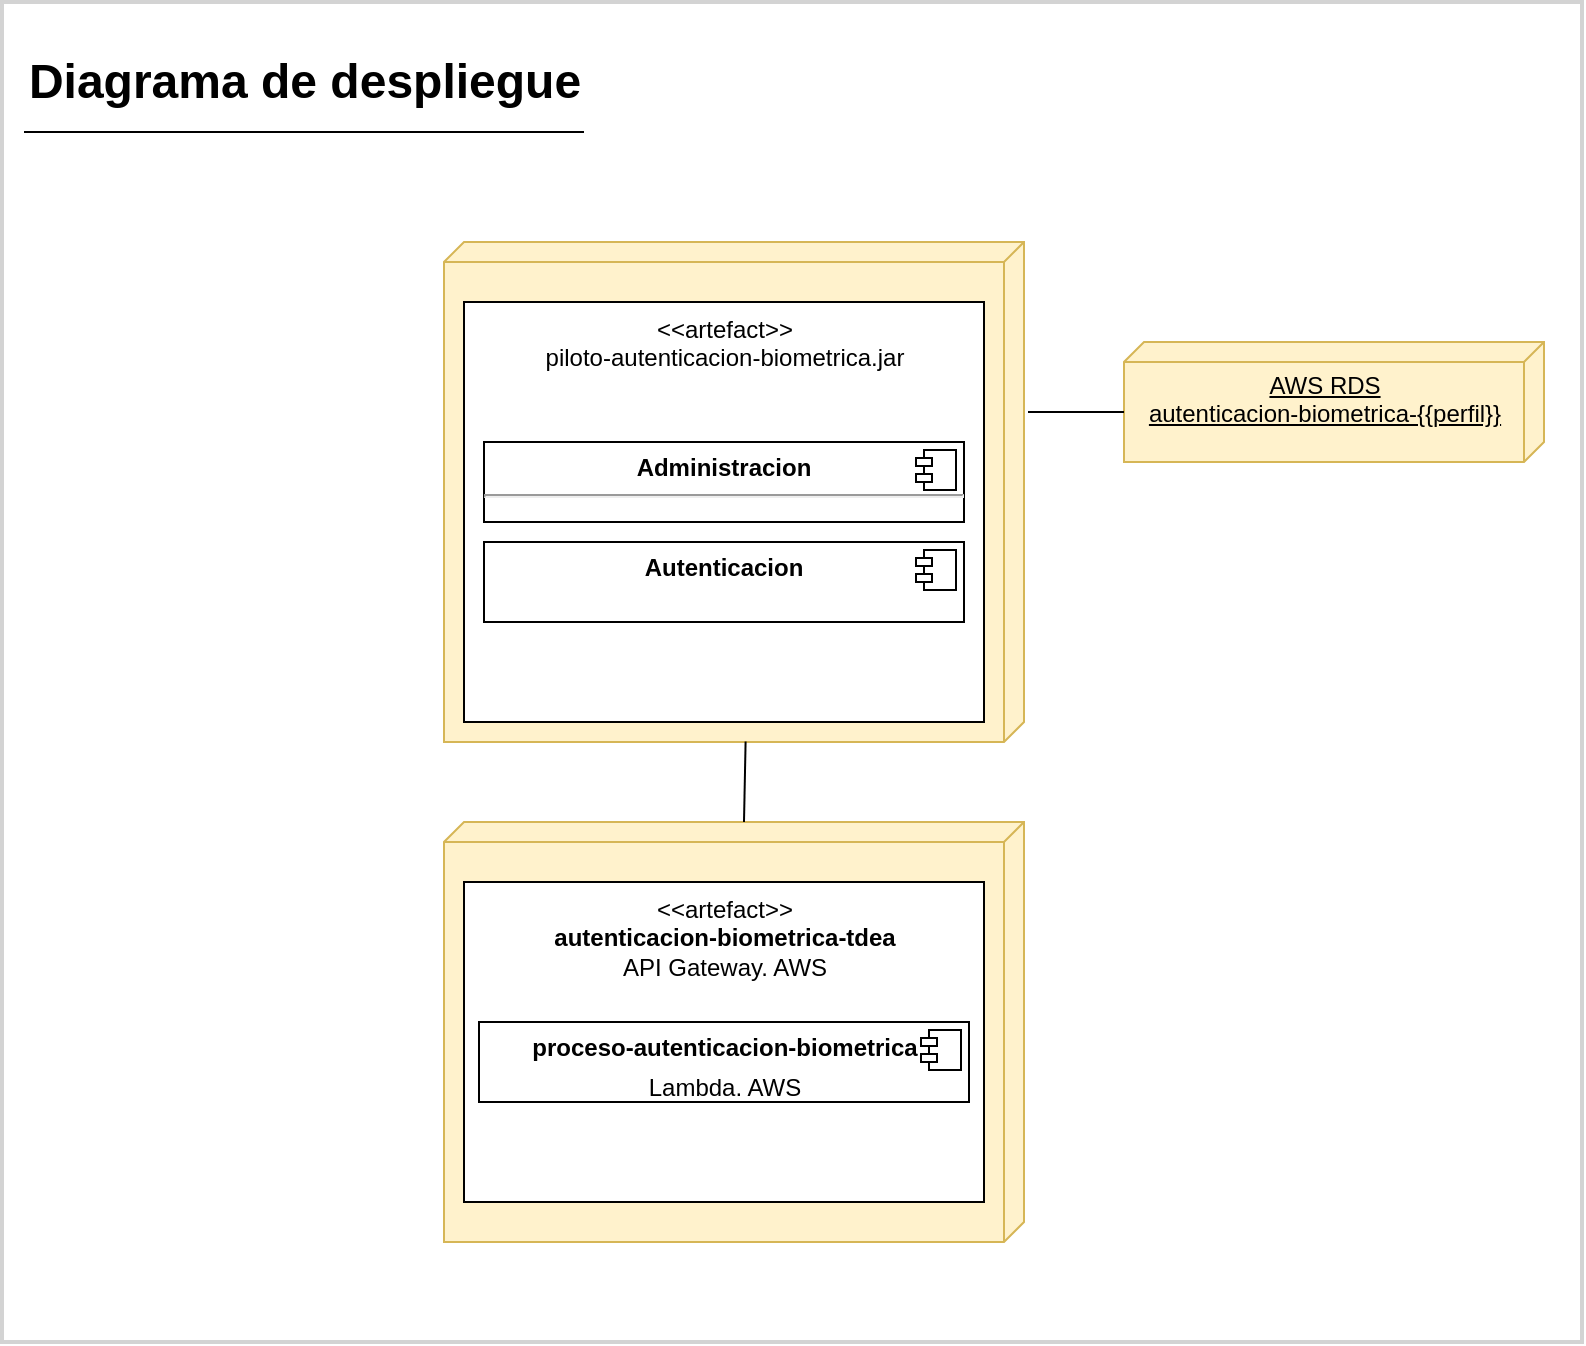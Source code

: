 <mxfile version="15.2.9" type="github">
  <diagram id="VDdS1Ym82Mv0rxRFRpkZ" name="Page-1">
    <mxGraphModel dx="1021" dy="529" grid="1" gridSize="10" guides="1" tooltips="1" connect="1" arrows="1" fold="1" page="1" pageScale="1" pageWidth="827" pageHeight="1169" math="0" shadow="0">
      <root>
        <mxCell id="0" />
        <mxCell id="1" parent="0" />
        <mxCell id="L4K-rOw-liugyd5PohJu-1" value="" style="rounded=0;whiteSpace=wrap;html=1;fillColor=none;strokeColor=#d3d3d3;strokeWidth=2;" vertex="1" parent="1">
          <mxGeometry x="19" y="20" width="790" height="670" as="geometry" />
        </mxCell>
        <mxCell id="L4K-rOw-liugyd5PohJu-2" value="Diagrama de despliegue" style="text;strokeColor=none;fillColor=none;html=1;fontSize=24;fontStyle=1;verticalAlign=middle;align=center;" vertex="1" parent="1">
          <mxGeometry x="30" y="40" width="280" height="40" as="geometry" />
        </mxCell>
        <mxCell id="L4K-rOw-liugyd5PohJu-3" value="" style="line;strokeWidth=1;rotatable=0;dashed=0;labelPosition=right;align=left;verticalAlign=middle;spacingTop=0;spacingLeft=6;points=[];portConstraint=eastwest;" vertex="1" parent="1">
          <mxGeometry x="30" y="80" width="280" height="10" as="geometry" />
        </mxCell>
        <mxCell id="L4K-rOw-liugyd5PohJu-6" value="" style="verticalAlign=top;align=left;spacingTop=8;spacingLeft=2;spacingRight=12;shape=cube;size=10;direction=south;fontStyle=4;html=1;fillColor=#fff2cc;strokeColor=#d6b656;" vertex="1" parent="1">
          <mxGeometry x="240" y="140" width="290" height="250" as="geometry" />
        </mxCell>
        <mxCell id="L4K-rOw-liugyd5PohJu-7" value="&amp;lt;&amp;lt;artefact&amp;gt;&amp;gt;&lt;br&gt;piloto-autenticacion-biometrica.jar" style="html=1;verticalAlign=top;" vertex="1" parent="1">
          <mxGeometry x="250" y="170" width="260" height="210" as="geometry" />
        </mxCell>
        <mxCell id="L4K-rOw-liugyd5PohJu-8" value="AWS RDS&lt;br&gt;autenticacion-biometrica-{{perfil}}" style="verticalAlign=top;align=center;spacingTop=8;spacingLeft=2;spacingRight=12;shape=cube;size=10;direction=south;fontStyle=4;html=1;fillColor=#fff2cc;strokeColor=#d6b656;" vertex="1" parent="1">
          <mxGeometry x="580" y="190" width="210" height="60" as="geometry" />
        </mxCell>
        <mxCell id="L4K-rOw-liugyd5PohJu-9" value="&lt;p style=&quot;margin: 0px ; margin-top: 6px ; text-align: center&quot;&gt;&lt;b&gt;Administracion&lt;/b&gt;&lt;/p&gt;&lt;hr&gt;&lt;p style=&quot;margin: 0px ; margin-left: 8px&quot;&gt;&lt;br&gt;&lt;/p&gt;" style="align=left;overflow=fill;html=1;dropTarget=0;" vertex="1" parent="1">
          <mxGeometry x="260" y="240" width="240" height="40" as="geometry" />
        </mxCell>
        <mxCell id="L4K-rOw-liugyd5PohJu-10" value="" style="shape=component;jettyWidth=8;jettyHeight=4;" vertex="1" parent="L4K-rOw-liugyd5PohJu-9">
          <mxGeometry x="1" width="20" height="20" relative="1" as="geometry">
            <mxPoint x="-24" y="4" as="offset" />
          </mxGeometry>
        </mxCell>
        <mxCell id="L4K-rOw-liugyd5PohJu-11" value="&lt;p style=&quot;margin: 0px ; margin-top: 6px ; text-align: center&quot;&gt;&lt;b&gt;Autenticacion&lt;/b&gt;&lt;/p&gt;" style="align=left;overflow=fill;html=1;dropTarget=0;" vertex="1" parent="1">
          <mxGeometry x="260" y="290" width="240" height="40" as="geometry" />
        </mxCell>
        <mxCell id="L4K-rOw-liugyd5PohJu-12" value="" style="shape=component;jettyWidth=8;jettyHeight=4;" vertex="1" parent="L4K-rOw-liugyd5PohJu-11">
          <mxGeometry x="1" width="20" height="20" relative="1" as="geometry">
            <mxPoint x="-24" y="4" as="offset" />
          </mxGeometry>
        </mxCell>
        <mxCell id="L4K-rOw-liugyd5PohJu-18" value="" style="endArrow=none;html=1;entryX=0;entryY=0;entryDx=35;entryDy=210;entryPerimeter=0;" edge="1" parent="1" target="L4K-rOw-liugyd5PohJu-8">
          <mxGeometry width="50" height="50" relative="1" as="geometry">
            <mxPoint x="532" y="225" as="sourcePoint" />
            <mxPoint x="600" y="227" as="targetPoint" />
          </mxGeometry>
        </mxCell>
        <mxCell id="L4K-rOw-liugyd5PohJu-19" value="" style="verticalAlign=top;align=left;spacingTop=8;spacingLeft=2;spacingRight=12;shape=cube;size=10;direction=south;fontStyle=4;html=1;fillColor=#fff2cc;strokeColor=#d6b656;" vertex="1" parent="1">
          <mxGeometry x="240" y="430" width="290" height="210" as="geometry" />
        </mxCell>
        <mxCell id="L4K-rOw-liugyd5PohJu-20" value="&amp;lt;&amp;lt;artefact&amp;gt;&amp;gt;&lt;br&gt;&lt;b&gt;autenticacion-biometrica-tdea &lt;/b&gt;&lt;br&gt;API Gateway. AWS" style="html=1;verticalAlign=top;" vertex="1" parent="1">
          <mxGeometry x="250" y="460" width="260" height="160" as="geometry" />
        </mxCell>
        <mxCell id="L4K-rOw-liugyd5PohJu-21" value="&lt;p style=&quot;margin: 0px ; margin-top: 6px ; text-align: center&quot;&gt;&lt;b&gt;proceso-autenticacion-biometrica&lt;/b&gt;&lt;/p&gt;&lt;p style=&quot;margin: 0px ; margin-top: 6px ; text-align: center&quot;&gt;Lambda. AWS&lt;/p&gt;" style="align=left;overflow=fill;html=1;dropTarget=0;" vertex="1" parent="1">
          <mxGeometry x="257.5" y="530" width="245" height="40" as="geometry" />
        </mxCell>
        <mxCell id="L4K-rOw-liugyd5PohJu-22" value="" style="shape=component;jettyWidth=8;jettyHeight=4;" vertex="1" parent="L4K-rOw-liugyd5PohJu-21">
          <mxGeometry x="1" width="20" height="20" relative="1" as="geometry">
            <mxPoint x="-24" y="4" as="offset" />
          </mxGeometry>
        </mxCell>
        <mxCell id="L4K-rOw-liugyd5PohJu-24" value="" style="endArrow=none;html=1;entryX=0;entryY=0;entryDx=0;entryDy=140;entryPerimeter=0;exitX=0.999;exitY=0.48;exitDx=0;exitDy=0;exitPerimeter=0;" edge="1" parent="1" source="L4K-rOw-liugyd5PohJu-6" target="L4K-rOw-liugyd5PohJu-19">
          <mxGeometry width="50" height="50" relative="1" as="geometry">
            <mxPoint x="542" y="235" as="sourcePoint" />
            <mxPoint x="590" y="235" as="targetPoint" />
          </mxGeometry>
        </mxCell>
      </root>
    </mxGraphModel>
  </diagram>
</mxfile>
